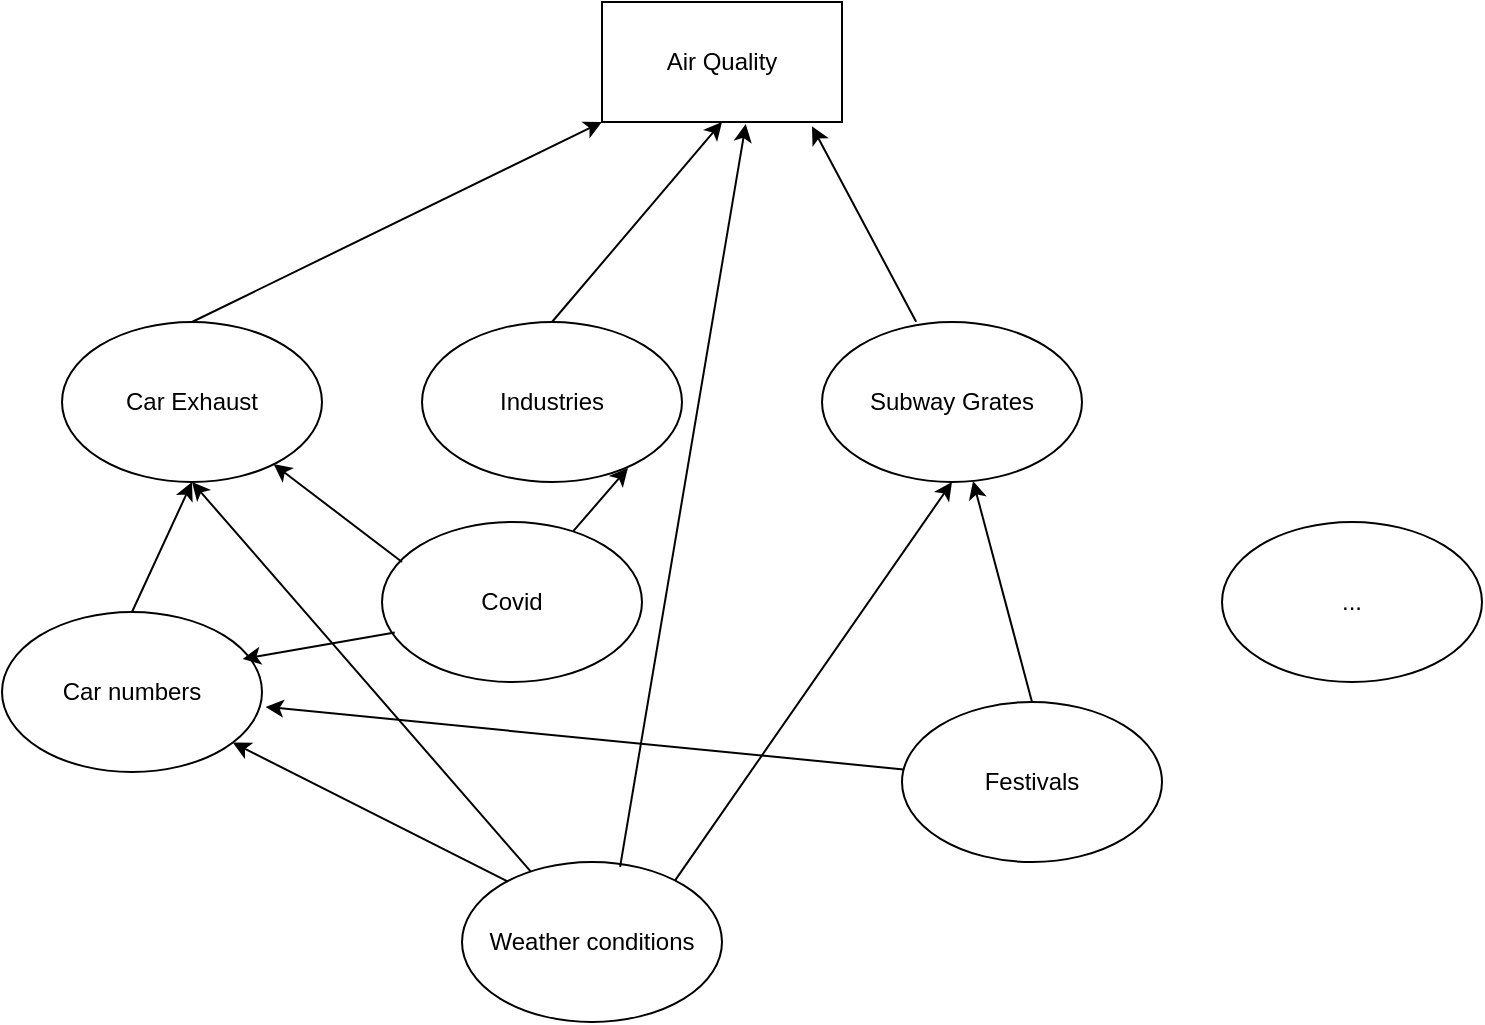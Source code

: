 <mxfile version="24.7.14">
  <diagram name="第 1 页" id="kraDj5OBhRd8Bf-FGJ6f">
    <mxGraphModel dx="1185" dy="627" grid="1" gridSize="10" guides="1" tooltips="1" connect="1" arrows="1" fold="1" page="1" pageScale="1" pageWidth="827" pageHeight="1169" math="0" shadow="0">
      <root>
        <mxCell id="0" />
        <mxCell id="1" parent="0" />
        <mxCell id="261Ipv7iolyu-o9THxub-1" value="Air Quality" style="rounded=0;whiteSpace=wrap;html=1;" vertex="1" parent="1">
          <mxGeometry x="330" y="200" width="120" height="60" as="geometry" />
        </mxCell>
        <mxCell id="261Ipv7iolyu-o9THxub-3" value="Car Exhaust" style="ellipse;whiteSpace=wrap;html=1;" vertex="1" parent="1">
          <mxGeometry x="60" y="360" width="130" height="80" as="geometry" />
        </mxCell>
        <mxCell id="261Ipv7iolyu-o9THxub-4" value="..." style="ellipse;whiteSpace=wrap;html=1;" vertex="1" parent="1">
          <mxGeometry x="640" y="460" width="130" height="80" as="geometry" />
        </mxCell>
        <mxCell id="261Ipv7iolyu-o9THxub-5" value="Industries" style="ellipse;whiteSpace=wrap;html=1;" vertex="1" parent="1">
          <mxGeometry x="240" y="360" width="130" height="80" as="geometry" />
        </mxCell>
        <mxCell id="261Ipv7iolyu-o9THxub-6" value="Subway Grates" style="ellipse;whiteSpace=wrap;html=1;" vertex="1" parent="1">
          <mxGeometry x="440" y="360" width="130" height="80" as="geometry" />
        </mxCell>
        <mxCell id="261Ipv7iolyu-o9THxub-7" value="" style="endArrow=classic;html=1;rounded=0;exitX=0.5;exitY=0;exitDx=0;exitDy=0;entryX=0;entryY=1;entryDx=0;entryDy=0;" edge="1" parent="1" source="261Ipv7iolyu-o9THxub-3" target="261Ipv7iolyu-o9THxub-1">
          <mxGeometry width="50" height="50" relative="1" as="geometry">
            <mxPoint x="470" y="420" as="sourcePoint" />
            <mxPoint x="520" y="370" as="targetPoint" />
          </mxGeometry>
        </mxCell>
        <mxCell id="261Ipv7iolyu-o9THxub-8" value="" style="endArrow=classic;html=1;rounded=0;exitX=0.5;exitY=0;exitDx=0;exitDy=0;entryX=0.5;entryY=1;entryDx=0;entryDy=0;" edge="1" parent="1" source="261Ipv7iolyu-o9THxub-5" target="261Ipv7iolyu-o9THxub-1">
          <mxGeometry width="50" height="50" relative="1" as="geometry">
            <mxPoint x="470" y="420" as="sourcePoint" />
            <mxPoint x="520" y="370" as="targetPoint" />
          </mxGeometry>
        </mxCell>
        <mxCell id="261Ipv7iolyu-o9THxub-10" value="Covid" style="ellipse;whiteSpace=wrap;html=1;" vertex="1" parent="1">
          <mxGeometry x="220" y="460" width="130" height="80" as="geometry" />
        </mxCell>
        <mxCell id="261Ipv7iolyu-o9THxub-11" value="Weather conditions" style="ellipse;whiteSpace=wrap;html=1;" vertex="1" parent="1">
          <mxGeometry x="260" y="630" width="130" height="80" as="geometry" />
        </mxCell>
        <mxCell id="261Ipv7iolyu-o9THxub-12" value="Car numbers" style="ellipse;whiteSpace=wrap;html=1;" vertex="1" parent="1">
          <mxGeometry x="30" y="505" width="130" height="80" as="geometry" />
        </mxCell>
        <mxCell id="261Ipv7iolyu-o9THxub-13" value="" style="endArrow=classic;html=1;rounded=0;exitX=0.5;exitY=0;exitDx=0;exitDy=0;entryX=0.5;entryY=1;entryDx=0;entryDy=0;" edge="1" parent="1" source="261Ipv7iolyu-o9THxub-12" target="261Ipv7iolyu-o9THxub-3">
          <mxGeometry width="50" height="50" relative="1" as="geometry">
            <mxPoint x="470" y="420" as="sourcePoint" />
            <mxPoint x="520" y="370" as="targetPoint" />
          </mxGeometry>
        </mxCell>
        <mxCell id="261Ipv7iolyu-o9THxub-14" value="" style="endArrow=classic;html=1;rounded=0;exitX=0.177;exitY=0.123;exitDx=0;exitDy=0;exitPerimeter=0;" edge="1" parent="1" source="261Ipv7iolyu-o9THxub-11" target="261Ipv7iolyu-o9THxub-12">
          <mxGeometry width="50" height="50" relative="1" as="geometry">
            <mxPoint x="470" y="420" as="sourcePoint" />
            <mxPoint x="520" y="370" as="targetPoint" />
          </mxGeometry>
        </mxCell>
        <mxCell id="261Ipv7iolyu-o9THxub-15" value="" style="endArrow=classic;html=1;rounded=0;entryX=0.5;entryY=1;entryDx=0;entryDy=0;" edge="1" parent="1" source="261Ipv7iolyu-o9THxub-11" target="261Ipv7iolyu-o9THxub-3">
          <mxGeometry width="50" height="50" relative="1" as="geometry">
            <mxPoint x="250" y="590" as="sourcePoint" />
            <mxPoint x="520" y="370" as="targetPoint" />
          </mxGeometry>
        </mxCell>
        <mxCell id="261Ipv7iolyu-o9THxub-16" value="" style="endArrow=classic;html=1;rounded=0;exitX=0.819;exitY=0.116;exitDx=0;exitDy=0;exitPerimeter=0;entryX=0.5;entryY=1;entryDx=0;entryDy=0;" edge="1" parent="1" source="261Ipv7iolyu-o9THxub-11" target="261Ipv7iolyu-o9THxub-6">
          <mxGeometry width="50" height="50" relative="1" as="geometry">
            <mxPoint x="470" y="420" as="sourcePoint" />
            <mxPoint x="520" y="370" as="targetPoint" />
          </mxGeometry>
        </mxCell>
        <mxCell id="261Ipv7iolyu-o9THxub-17" value="" style="endArrow=classic;html=1;rounded=0;exitX=0.608;exitY=0.03;exitDx=0;exitDy=0;exitPerimeter=0;entryX=0.599;entryY=1.017;entryDx=0;entryDy=0;entryPerimeter=0;" edge="1" parent="1" source="261Ipv7iolyu-o9THxub-11" target="261Ipv7iolyu-o9THxub-1">
          <mxGeometry width="50" height="50" relative="1" as="geometry">
            <mxPoint x="470" y="420" as="sourcePoint" />
            <mxPoint x="520" y="370" as="targetPoint" />
          </mxGeometry>
        </mxCell>
        <mxCell id="261Ipv7iolyu-o9THxub-18" value="" style="endArrow=classic;html=1;rounded=0;exitX=0.077;exitY=0.25;exitDx=0;exitDy=0;exitPerimeter=0;" edge="1" parent="1" source="261Ipv7iolyu-o9THxub-10" target="261Ipv7iolyu-o9THxub-3">
          <mxGeometry width="50" height="50" relative="1" as="geometry">
            <mxPoint x="470" y="480" as="sourcePoint" />
            <mxPoint x="520" y="430" as="targetPoint" />
          </mxGeometry>
        </mxCell>
        <mxCell id="261Ipv7iolyu-o9THxub-19" value="" style="endArrow=classic;html=1;rounded=0;entryX=0.792;entryY=0.913;entryDx=0;entryDy=0;entryPerimeter=0;" edge="1" parent="1" source="261Ipv7iolyu-o9THxub-10" target="261Ipv7iolyu-o9THxub-5">
          <mxGeometry width="50" height="50" relative="1" as="geometry">
            <mxPoint x="470" y="480" as="sourcePoint" />
            <mxPoint x="520" y="430" as="targetPoint" />
          </mxGeometry>
        </mxCell>
        <mxCell id="261Ipv7iolyu-o9THxub-20" value="Festivals" style="ellipse;whiteSpace=wrap;html=1;" vertex="1" parent="1">
          <mxGeometry x="480" y="550" width="130" height="80" as="geometry" />
        </mxCell>
        <mxCell id="261Ipv7iolyu-o9THxub-21" value="" style="endArrow=classic;html=1;rounded=0;entryX=1.014;entryY=0.593;entryDx=0;entryDy=0;entryPerimeter=0;" edge="1" parent="1" source="261Ipv7iolyu-o9THxub-20" target="261Ipv7iolyu-o9THxub-12">
          <mxGeometry width="50" height="50" relative="1" as="geometry">
            <mxPoint x="470" y="480" as="sourcePoint" />
            <mxPoint x="520" y="430" as="targetPoint" />
          </mxGeometry>
        </mxCell>
        <mxCell id="261Ipv7iolyu-o9THxub-22" value="" style="endArrow=classic;html=1;rounded=0;exitX=0.5;exitY=0;exitDx=0;exitDy=0;" edge="1" parent="1" source="261Ipv7iolyu-o9THxub-20" target="261Ipv7iolyu-o9THxub-6">
          <mxGeometry width="50" height="50" relative="1" as="geometry">
            <mxPoint x="470" y="480" as="sourcePoint" />
            <mxPoint x="520" y="430" as="targetPoint" />
          </mxGeometry>
        </mxCell>
        <mxCell id="261Ipv7iolyu-o9THxub-23" value="" style="endArrow=classic;html=1;rounded=0;exitX=0.362;exitY=-0.002;exitDx=0;exitDy=0;exitPerimeter=0;entryX=0.875;entryY=1.036;entryDx=0;entryDy=0;entryPerimeter=0;" edge="1" parent="1" source="261Ipv7iolyu-o9THxub-6" target="261Ipv7iolyu-o9THxub-1">
          <mxGeometry width="50" height="50" relative="1" as="geometry">
            <mxPoint x="470" y="480" as="sourcePoint" />
            <mxPoint x="520" y="430" as="targetPoint" />
          </mxGeometry>
        </mxCell>
        <mxCell id="261Ipv7iolyu-o9THxub-24" value="" style="endArrow=classic;html=1;rounded=0;exitX=0.049;exitY=0.691;exitDx=0;exitDy=0;exitPerimeter=0;entryX=0.926;entryY=0.293;entryDx=0;entryDy=0;entryPerimeter=0;" edge="1" parent="1" source="261Ipv7iolyu-o9THxub-10" target="261Ipv7iolyu-o9THxub-12">
          <mxGeometry width="50" height="50" relative="1" as="geometry">
            <mxPoint x="470" y="480" as="sourcePoint" />
            <mxPoint x="520" y="430" as="targetPoint" />
          </mxGeometry>
        </mxCell>
      </root>
    </mxGraphModel>
  </diagram>
</mxfile>
